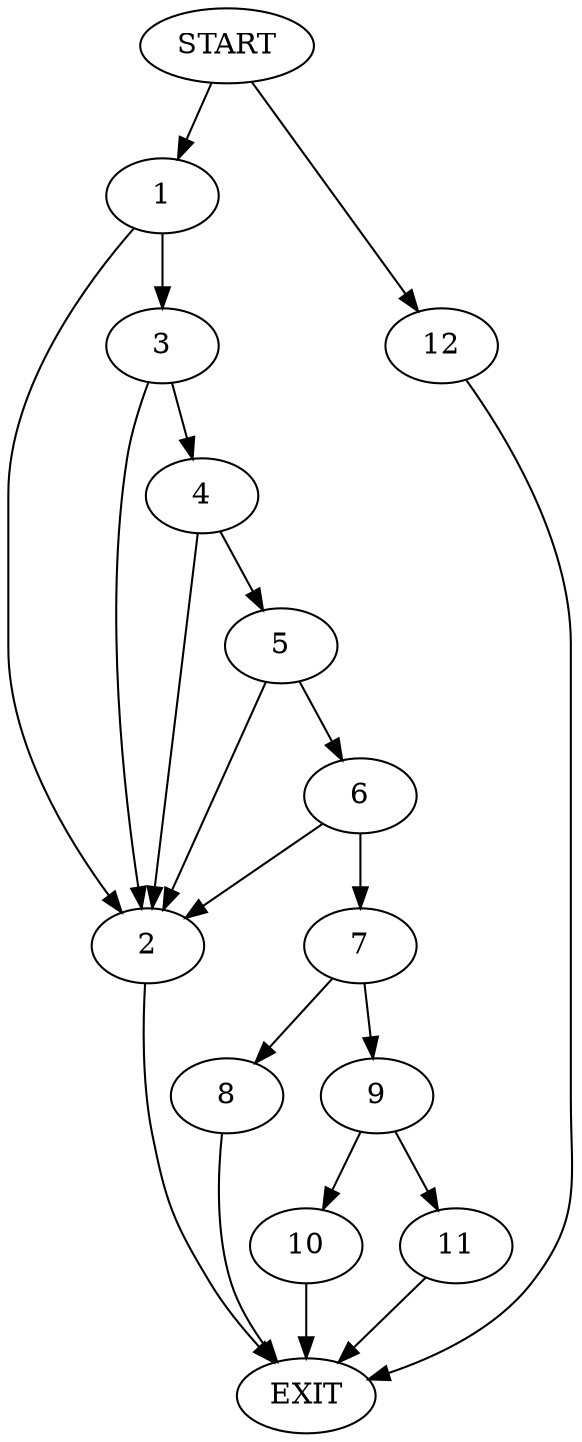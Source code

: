 digraph {
0 [label="START"]
13 [label="EXIT"]
0 -> 1
1 -> 2
1 -> 3
2 -> 13
3 -> 2
3 -> 4
4 -> 2
4 -> 5
5 -> 2
5 -> 6
6 -> 2
6 -> 7
7 -> 8
7 -> 9
8 -> 13
9 -> 10
9 -> 11
11 -> 13
10 -> 13
0 -> 12
12 -> 13
}
